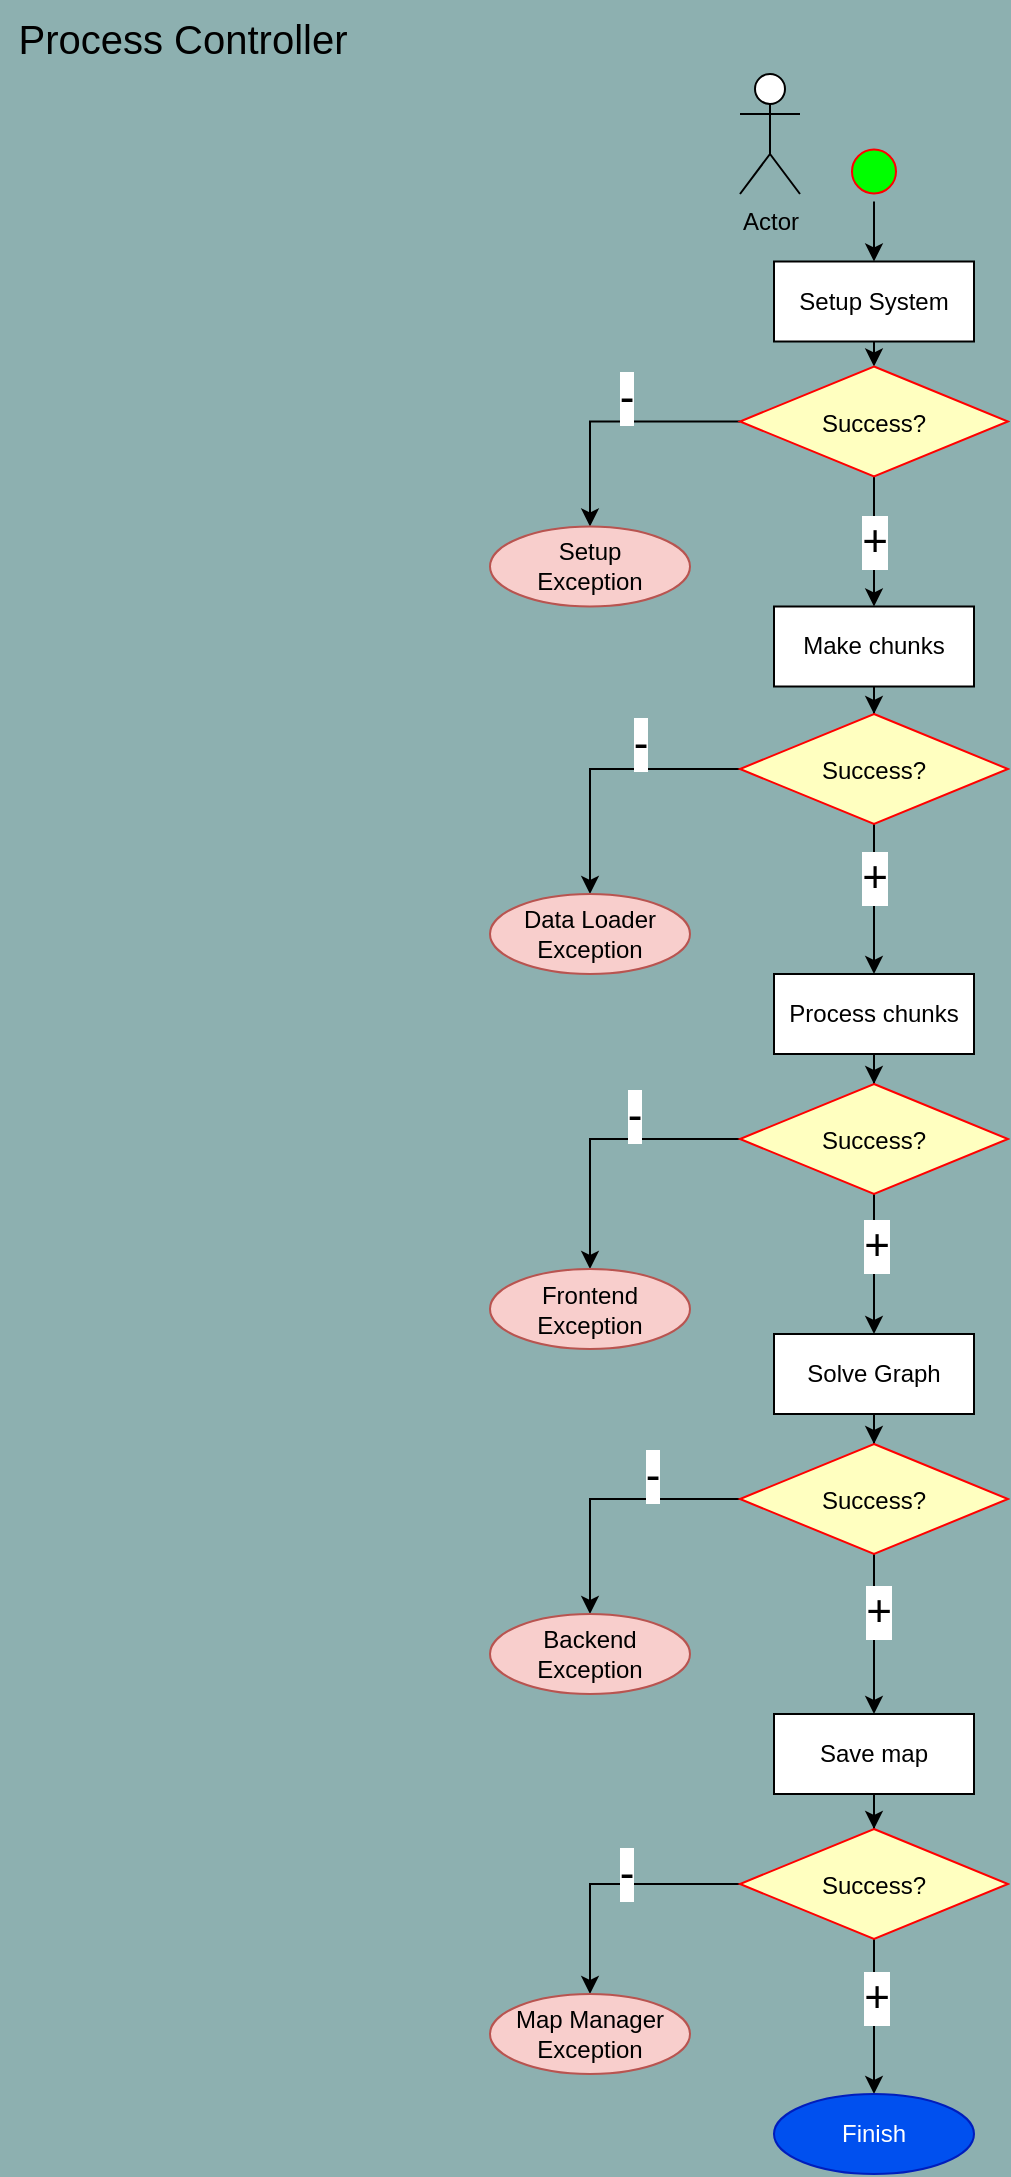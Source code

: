<mxfile version="21.1.2" type="device">
  <diagram name="Page-1" id="7ksJPhQbzPqzRpYwF6H7">
    <mxGraphModel dx="2904" dy="723" grid="0" gridSize="10" guides="1" tooltips="1" connect="1" arrows="1" fold="1" page="1" pageScale="1" pageWidth="1654" pageHeight="1169" background="#8DB0B0" math="0" shadow="0">
      <root>
        <mxCell id="0" />
        <mxCell id="1" parent="0" />
        <mxCell id="ingS8tIRZ2X2nlKzTgWt-1" style="edgeStyle=orthogonalEdgeStyle;rounded=0;orthogonalLoop=1;jettySize=auto;html=1;exitX=0.5;exitY=1;exitDx=0;exitDy=0;entryX=0.5;entryY=0;entryDx=0;entryDy=0;" edge="1" parent="1" source="ingS8tIRZ2X2nlKzTgWt-2" target="ingS8tIRZ2X2nlKzTgWt-9">
          <mxGeometry relative="1" as="geometry" />
        </mxCell>
        <mxCell id="ingS8tIRZ2X2nlKzTgWt-2" value="Setup System" style="whiteSpace=wrap;html=1;align=center;" vertex="1" parent="1">
          <mxGeometry x="-1253" y="146.75" width="100" height="40" as="geometry" />
        </mxCell>
        <mxCell id="ingS8tIRZ2X2nlKzTgWt-3" value="Actor" style="shape=umlActor;verticalLabelPosition=bottom;verticalAlign=top;html=1;" vertex="1" parent="1">
          <mxGeometry x="-1270" y="53" width="30" height="60" as="geometry" />
        </mxCell>
        <mxCell id="ingS8tIRZ2X2nlKzTgWt-4" style="edgeStyle=orthogonalEdgeStyle;rounded=0;orthogonalLoop=1;jettySize=auto;html=1;exitX=0.5;exitY=1;exitDx=0;exitDy=0;entryX=0.5;entryY=0;entryDx=0;entryDy=0;" edge="1" parent="1" source="ingS8tIRZ2X2nlKzTgWt-5" target="ingS8tIRZ2X2nlKzTgWt-2">
          <mxGeometry relative="1" as="geometry" />
        </mxCell>
        <mxCell id="ingS8tIRZ2X2nlKzTgWt-5" value="" style="ellipse;shape=startState;fillColor=#00FF00;strokeColor=#ff0000;fontColor=#000000;" vertex="1" parent="1">
          <mxGeometry x="-1218" y="86.75" width="30" height="30" as="geometry" />
        </mxCell>
        <mxCell id="ingS8tIRZ2X2nlKzTgWt-6" value="&lt;font style=&quot;font-size: 22px;&quot;&gt;+&lt;/font&gt;" style="edgeStyle=orthogonalEdgeStyle;rounded=0;orthogonalLoop=1;jettySize=auto;html=1;exitX=0.5;exitY=1;exitDx=0;exitDy=0;entryX=0.5;entryY=0;entryDx=0;entryDy=0;" edge="1" parent="1" source="ingS8tIRZ2X2nlKzTgWt-9" target="ingS8tIRZ2X2nlKzTgWt-11">
          <mxGeometry relative="1" as="geometry" />
        </mxCell>
        <mxCell id="ingS8tIRZ2X2nlKzTgWt-7" style="edgeStyle=orthogonalEdgeStyle;rounded=0;orthogonalLoop=1;jettySize=auto;html=1;exitX=0;exitY=0.5;exitDx=0;exitDy=0;entryX=0.5;entryY=0;entryDx=0;entryDy=0;" edge="1" parent="1" source="ingS8tIRZ2X2nlKzTgWt-9" target="ingS8tIRZ2X2nlKzTgWt-12">
          <mxGeometry relative="1" as="geometry">
            <mxPoint x="-1345" y="314.25" as="targetPoint" />
          </mxGeometry>
        </mxCell>
        <mxCell id="ingS8tIRZ2X2nlKzTgWt-8" value="&lt;font style=&quot;font-size: 22px;&quot;&gt;-&lt;/font&gt;" style="edgeLabel;html=1;align=center;verticalAlign=middle;resizable=0;points=[];" vertex="1" connectable="0" parent="ingS8tIRZ2X2nlKzTgWt-7">
          <mxGeometry x="-0.103" relative="1" as="geometry">
            <mxPoint y="-12" as="offset" />
          </mxGeometry>
        </mxCell>
        <mxCell id="ingS8tIRZ2X2nlKzTgWt-9" value="Success?" style="rhombus;fillColor=#ffffc0;strokeColor=#ff0000;" vertex="1" parent="1">
          <mxGeometry x="-1270" y="199.25" width="134" height="55" as="geometry" />
        </mxCell>
        <mxCell id="ingS8tIRZ2X2nlKzTgWt-10" style="edgeStyle=orthogonalEdgeStyle;rounded=0;orthogonalLoop=1;jettySize=auto;html=1;entryX=0.5;entryY=0;entryDx=0;entryDy=0;" edge="1" parent="1" source="ingS8tIRZ2X2nlKzTgWt-11" target="ingS8tIRZ2X2nlKzTgWt-17">
          <mxGeometry relative="1" as="geometry" />
        </mxCell>
        <mxCell id="ingS8tIRZ2X2nlKzTgWt-11" value="Make chunks" style="whiteSpace=wrap;html=1;align=center;" vertex="1" parent="1">
          <mxGeometry x="-1253" y="319.25" width="100" height="40" as="geometry" />
        </mxCell>
        <mxCell id="ingS8tIRZ2X2nlKzTgWt-12" value="Setup&lt;br&gt;Exception" style="ellipse;whiteSpace=wrap;html=1;align=center;fillColor=#f8cecc;strokeColor=#b85450;" vertex="1" parent="1">
          <mxGeometry x="-1395" y="279.25" width="100" height="40" as="geometry" />
        </mxCell>
        <mxCell id="ingS8tIRZ2X2nlKzTgWt-13" style="edgeStyle=orthogonalEdgeStyle;rounded=0;orthogonalLoop=1;jettySize=auto;html=1;entryX=0.5;entryY=0;entryDx=0;entryDy=0;" edge="1" parent="1" source="ingS8tIRZ2X2nlKzTgWt-17" target="ingS8tIRZ2X2nlKzTgWt-19">
          <mxGeometry relative="1" as="geometry" />
        </mxCell>
        <mxCell id="ingS8tIRZ2X2nlKzTgWt-14" value="&lt;font style=&quot;font-size: 22px;&quot;&gt;+&lt;/font&gt;" style="edgeLabel;html=1;align=center;verticalAlign=middle;resizable=0;points=[];" vertex="1" connectable="0" parent="ingS8tIRZ2X2nlKzTgWt-13">
          <mxGeometry x="-0.289" relative="1" as="geometry">
            <mxPoint as="offset" />
          </mxGeometry>
        </mxCell>
        <mxCell id="ingS8tIRZ2X2nlKzTgWt-15" style="edgeStyle=orthogonalEdgeStyle;rounded=0;orthogonalLoop=1;jettySize=auto;html=1;entryX=0.5;entryY=0;entryDx=0;entryDy=0;" edge="1" parent="1" source="ingS8tIRZ2X2nlKzTgWt-17" target="ingS8tIRZ2X2nlKzTgWt-20">
          <mxGeometry relative="1" as="geometry" />
        </mxCell>
        <mxCell id="ingS8tIRZ2X2nlKzTgWt-16" value="&lt;font style=&quot;font-size: 22px;&quot;&gt;-&lt;/font&gt;" style="edgeLabel;html=1;align=center;verticalAlign=middle;resizable=0;points=[];" vertex="1" connectable="0" parent="ingS8tIRZ2X2nlKzTgWt-15">
          <mxGeometry x="-0.266" y="1" relative="1" as="geometry">
            <mxPoint y="-14" as="offset" />
          </mxGeometry>
        </mxCell>
        <mxCell id="ingS8tIRZ2X2nlKzTgWt-17" value="Success?" style="rhombus;fillColor=#ffffc0;strokeColor=#ff0000;" vertex="1" parent="1">
          <mxGeometry x="-1270" y="373" width="134" height="55" as="geometry" />
        </mxCell>
        <mxCell id="ingS8tIRZ2X2nlKzTgWt-18" style="edgeStyle=orthogonalEdgeStyle;rounded=0;orthogonalLoop=1;jettySize=auto;html=1;entryX=0.5;entryY=0;entryDx=0;entryDy=0;" edge="1" parent="1" source="ingS8tIRZ2X2nlKzTgWt-19" target="ingS8tIRZ2X2nlKzTgWt-25">
          <mxGeometry relative="1" as="geometry" />
        </mxCell>
        <mxCell id="ingS8tIRZ2X2nlKzTgWt-19" value="Process chunks" style="whiteSpace=wrap;html=1;align=center;" vertex="1" parent="1">
          <mxGeometry x="-1253" y="503" width="100" height="40" as="geometry" />
        </mxCell>
        <mxCell id="ingS8tIRZ2X2nlKzTgWt-20" value="Data Loader&lt;br&gt;Exception" style="ellipse;whiteSpace=wrap;html=1;align=center;fillColor=#f8cecc;strokeColor=#b85450;" vertex="1" parent="1">
          <mxGeometry x="-1395" y="463" width="100" height="40" as="geometry" />
        </mxCell>
        <mxCell id="ingS8tIRZ2X2nlKzTgWt-21" style="edgeStyle=orthogonalEdgeStyle;rounded=0;orthogonalLoop=1;jettySize=auto;html=1;entryX=0.5;entryY=0;entryDx=0;entryDy=0;" edge="1" parent="1" source="ingS8tIRZ2X2nlKzTgWt-25" target="ingS8tIRZ2X2nlKzTgWt-27">
          <mxGeometry relative="1" as="geometry" />
        </mxCell>
        <mxCell id="ingS8tIRZ2X2nlKzTgWt-22" value="&lt;font style=&quot;font-size: 22px;&quot;&gt;+&lt;/font&gt;" style="edgeLabel;html=1;align=center;verticalAlign=middle;resizable=0;points=[];" vertex="1" connectable="0" parent="ingS8tIRZ2X2nlKzTgWt-21">
          <mxGeometry x="-0.259" y="1" relative="1" as="geometry">
            <mxPoint as="offset" />
          </mxGeometry>
        </mxCell>
        <mxCell id="ingS8tIRZ2X2nlKzTgWt-23" style="edgeStyle=orthogonalEdgeStyle;rounded=0;orthogonalLoop=1;jettySize=auto;html=1;entryX=0.5;entryY=0;entryDx=0;entryDy=0;" edge="1" parent="1" source="ingS8tIRZ2X2nlKzTgWt-25" target="ingS8tIRZ2X2nlKzTgWt-28">
          <mxGeometry relative="1" as="geometry" />
        </mxCell>
        <mxCell id="ingS8tIRZ2X2nlKzTgWt-24" value="&lt;font style=&quot;font-size: 22px;&quot;&gt;-&lt;/font&gt;" style="edgeLabel;html=1;align=center;verticalAlign=middle;resizable=0;points=[];" vertex="1" connectable="0" parent="ingS8tIRZ2X2nlKzTgWt-23">
          <mxGeometry x="-0.236" y="1" relative="1" as="geometry">
            <mxPoint y="-13" as="offset" />
          </mxGeometry>
        </mxCell>
        <mxCell id="ingS8tIRZ2X2nlKzTgWt-25" value="Success?" style="rhombus;fillColor=#ffffc0;strokeColor=#ff0000;" vertex="1" parent="1">
          <mxGeometry x="-1270" y="558" width="134" height="55" as="geometry" />
        </mxCell>
        <mxCell id="ingS8tIRZ2X2nlKzTgWt-26" style="edgeStyle=orthogonalEdgeStyle;rounded=0;orthogonalLoop=1;jettySize=auto;html=1;entryX=0.5;entryY=0;entryDx=0;entryDy=0;" edge="1" parent="1" source="ingS8tIRZ2X2nlKzTgWt-27" target="ingS8tIRZ2X2nlKzTgWt-33">
          <mxGeometry relative="1" as="geometry" />
        </mxCell>
        <mxCell id="ingS8tIRZ2X2nlKzTgWt-27" value="Solve Graph" style="whiteSpace=wrap;html=1;align=center;" vertex="1" parent="1">
          <mxGeometry x="-1253" y="683" width="100" height="40" as="geometry" />
        </mxCell>
        <mxCell id="ingS8tIRZ2X2nlKzTgWt-28" value="Frontend&lt;br&gt;Exception" style="ellipse;whiteSpace=wrap;html=1;align=center;fillColor=#f8cecc;strokeColor=#b85450;" vertex="1" parent="1">
          <mxGeometry x="-1395" y="650.5" width="100" height="40" as="geometry" />
        </mxCell>
        <mxCell id="ingS8tIRZ2X2nlKzTgWt-29" style="edgeStyle=orthogonalEdgeStyle;rounded=0;orthogonalLoop=1;jettySize=auto;html=1;entryX=0.5;entryY=0;entryDx=0;entryDy=0;" edge="1" parent="1" source="ingS8tIRZ2X2nlKzTgWt-33" target="ingS8tIRZ2X2nlKzTgWt-35">
          <mxGeometry relative="1" as="geometry" />
        </mxCell>
        <mxCell id="ingS8tIRZ2X2nlKzTgWt-30" value="&lt;font style=&quot;font-size: 22px;&quot;&gt;+&lt;/font&gt;" style="edgeLabel;html=1;align=center;verticalAlign=middle;resizable=0;points=[];" vertex="1" connectable="0" parent="ingS8tIRZ2X2nlKzTgWt-29">
          <mxGeometry x="-0.275" y="2" relative="1" as="geometry">
            <mxPoint as="offset" />
          </mxGeometry>
        </mxCell>
        <mxCell id="ingS8tIRZ2X2nlKzTgWt-31" style="edgeStyle=orthogonalEdgeStyle;rounded=0;orthogonalLoop=1;jettySize=auto;html=1;entryX=0.5;entryY=0;entryDx=0;entryDy=0;" edge="1" parent="1" source="ingS8tIRZ2X2nlKzTgWt-33" target="ingS8tIRZ2X2nlKzTgWt-36">
          <mxGeometry relative="1" as="geometry" />
        </mxCell>
        <mxCell id="ingS8tIRZ2X2nlKzTgWt-32" value="&lt;font style=&quot;font-size: 22px;&quot;&gt;-&lt;/font&gt;" style="edgeLabel;html=1;align=center;verticalAlign=middle;resizable=0;points=[];" vertex="1" connectable="0" parent="ingS8tIRZ2X2nlKzTgWt-31">
          <mxGeometry x="-0.278" y="2" relative="1" as="geometry">
            <mxPoint x="4" y="-14" as="offset" />
          </mxGeometry>
        </mxCell>
        <mxCell id="ingS8tIRZ2X2nlKzTgWt-33" value="Success?" style="rhombus;fillColor=#ffffc0;strokeColor=#ff0000;" vertex="1" parent="1">
          <mxGeometry x="-1270" y="738" width="134" height="55" as="geometry" />
        </mxCell>
        <mxCell id="ingS8tIRZ2X2nlKzTgWt-34" style="edgeStyle=orthogonalEdgeStyle;rounded=0;orthogonalLoop=1;jettySize=auto;html=1;entryX=0.5;entryY=0;entryDx=0;entryDy=0;" edge="1" parent="1" source="ingS8tIRZ2X2nlKzTgWt-35" target="ingS8tIRZ2X2nlKzTgWt-41">
          <mxGeometry relative="1" as="geometry" />
        </mxCell>
        <mxCell id="ingS8tIRZ2X2nlKzTgWt-35" value="Save map" style="whiteSpace=wrap;html=1;align=center;" vertex="1" parent="1">
          <mxGeometry x="-1253" y="873" width="100" height="40" as="geometry" />
        </mxCell>
        <mxCell id="ingS8tIRZ2X2nlKzTgWt-36" value="Backend&lt;br&gt;Exception" style="ellipse;whiteSpace=wrap;html=1;align=center;fillColor=#f8cecc;strokeColor=#b85450;" vertex="1" parent="1">
          <mxGeometry x="-1395" y="823" width="100" height="40" as="geometry" />
        </mxCell>
        <mxCell id="ingS8tIRZ2X2nlKzTgWt-37" style="edgeStyle=orthogonalEdgeStyle;rounded=0;orthogonalLoop=1;jettySize=auto;html=1;entryX=0.5;entryY=0;entryDx=0;entryDy=0;" edge="1" parent="1" source="ingS8tIRZ2X2nlKzTgWt-41" target="ingS8tIRZ2X2nlKzTgWt-42">
          <mxGeometry relative="1" as="geometry" />
        </mxCell>
        <mxCell id="ingS8tIRZ2X2nlKzTgWt-38" value="&lt;font style=&quot;font-size: 22px;&quot;&gt;+&lt;/font&gt;" style="edgeLabel;html=1;align=center;verticalAlign=middle;resizable=0;points=[];" vertex="1" connectable="0" parent="ingS8tIRZ2X2nlKzTgWt-37">
          <mxGeometry x="-0.258" y="1" relative="1" as="geometry">
            <mxPoint as="offset" />
          </mxGeometry>
        </mxCell>
        <mxCell id="ingS8tIRZ2X2nlKzTgWt-39" style="edgeStyle=orthogonalEdgeStyle;rounded=0;orthogonalLoop=1;jettySize=auto;html=1;entryX=0.5;entryY=0;entryDx=0;entryDy=0;" edge="1" parent="1" source="ingS8tIRZ2X2nlKzTgWt-41" target="ingS8tIRZ2X2nlKzTgWt-43">
          <mxGeometry relative="1" as="geometry" />
        </mxCell>
        <mxCell id="ingS8tIRZ2X2nlKzTgWt-40" value="&lt;font style=&quot;font-size: 22px;&quot;&gt;-&lt;/font&gt;" style="edgeLabel;html=1;align=center;verticalAlign=middle;resizable=0;points=[];" vertex="1" connectable="0" parent="ingS8tIRZ2X2nlKzTgWt-39">
          <mxGeometry x="-0.121" y="1" relative="1" as="geometry">
            <mxPoint y="-6" as="offset" />
          </mxGeometry>
        </mxCell>
        <mxCell id="ingS8tIRZ2X2nlKzTgWt-41" value="Success?" style="rhombus;fillColor=#ffffc0;strokeColor=#ff0000;" vertex="1" parent="1">
          <mxGeometry x="-1270" y="930.5" width="134" height="55" as="geometry" />
        </mxCell>
        <mxCell id="ingS8tIRZ2X2nlKzTgWt-42" value="Finish" style="ellipse;whiteSpace=wrap;html=1;align=center;fillColor=#0050ef;strokeColor=#001DBC;fontColor=#ffffff;" vertex="1" parent="1">
          <mxGeometry x="-1253" y="1063" width="100" height="40" as="geometry" />
        </mxCell>
        <mxCell id="ingS8tIRZ2X2nlKzTgWt-43" value="Map Manager&lt;br&gt;Exception" style="ellipse;whiteSpace=wrap;html=1;align=center;fillColor=#f8cecc;strokeColor=#b85450;" vertex="1" parent="1">
          <mxGeometry x="-1395" y="1013" width="100" height="40" as="geometry" />
        </mxCell>
        <mxCell id="ingS8tIRZ2X2nlKzTgWt-44" value="&lt;font style=&quot;font-size: 20px;&quot;&gt;Process Controller&lt;/font&gt;" style="text;html=1;strokeColor=none;fillColor=none;align=center;verticalAlign=middle;whiteSpace=wrap;rounded=0;" vertex="1" parent="1">
          <mxGeometry x="-1640" y="16" width="183" height="37" as="geometry" />
        </mxCell>
      </root>
    </mxGraphModel>
  </diagram>
</mxfile>
